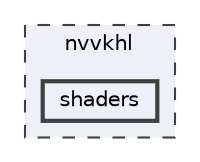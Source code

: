 digraph "shaders"
{
 // LATEX_PDF_SIZE
  bgcolor="transparent";
  edge [fontname=Helvetica,fontsize=10,labelfontname=Helvetica,labelfontsize=10];
  node [fontname=Helvetica,fontsize=10,shape=box,height=0.2,width=0.4];
  compound=true
  subgraph clusterdir_2d2020807b3ec3033063093172684d3b {
    graph [ bgcolor="#edf0f7", pencolor="grey25", label="nvvkhl", fontname=Helvetica,fontsize=10 style="filled,dashed", URL="dir_2d2020807b3ec3033063093172684d3b.html",tooltip=""]
  dir_7473a80a608001758f1d3738760c30f8 [label="shaders", fillcolor="#edf0f7", color="grey25", style="filled,bold", URL="dir_7473a80a608001758f1d3738760c30f8.html",tooltip=""];
  }
}
